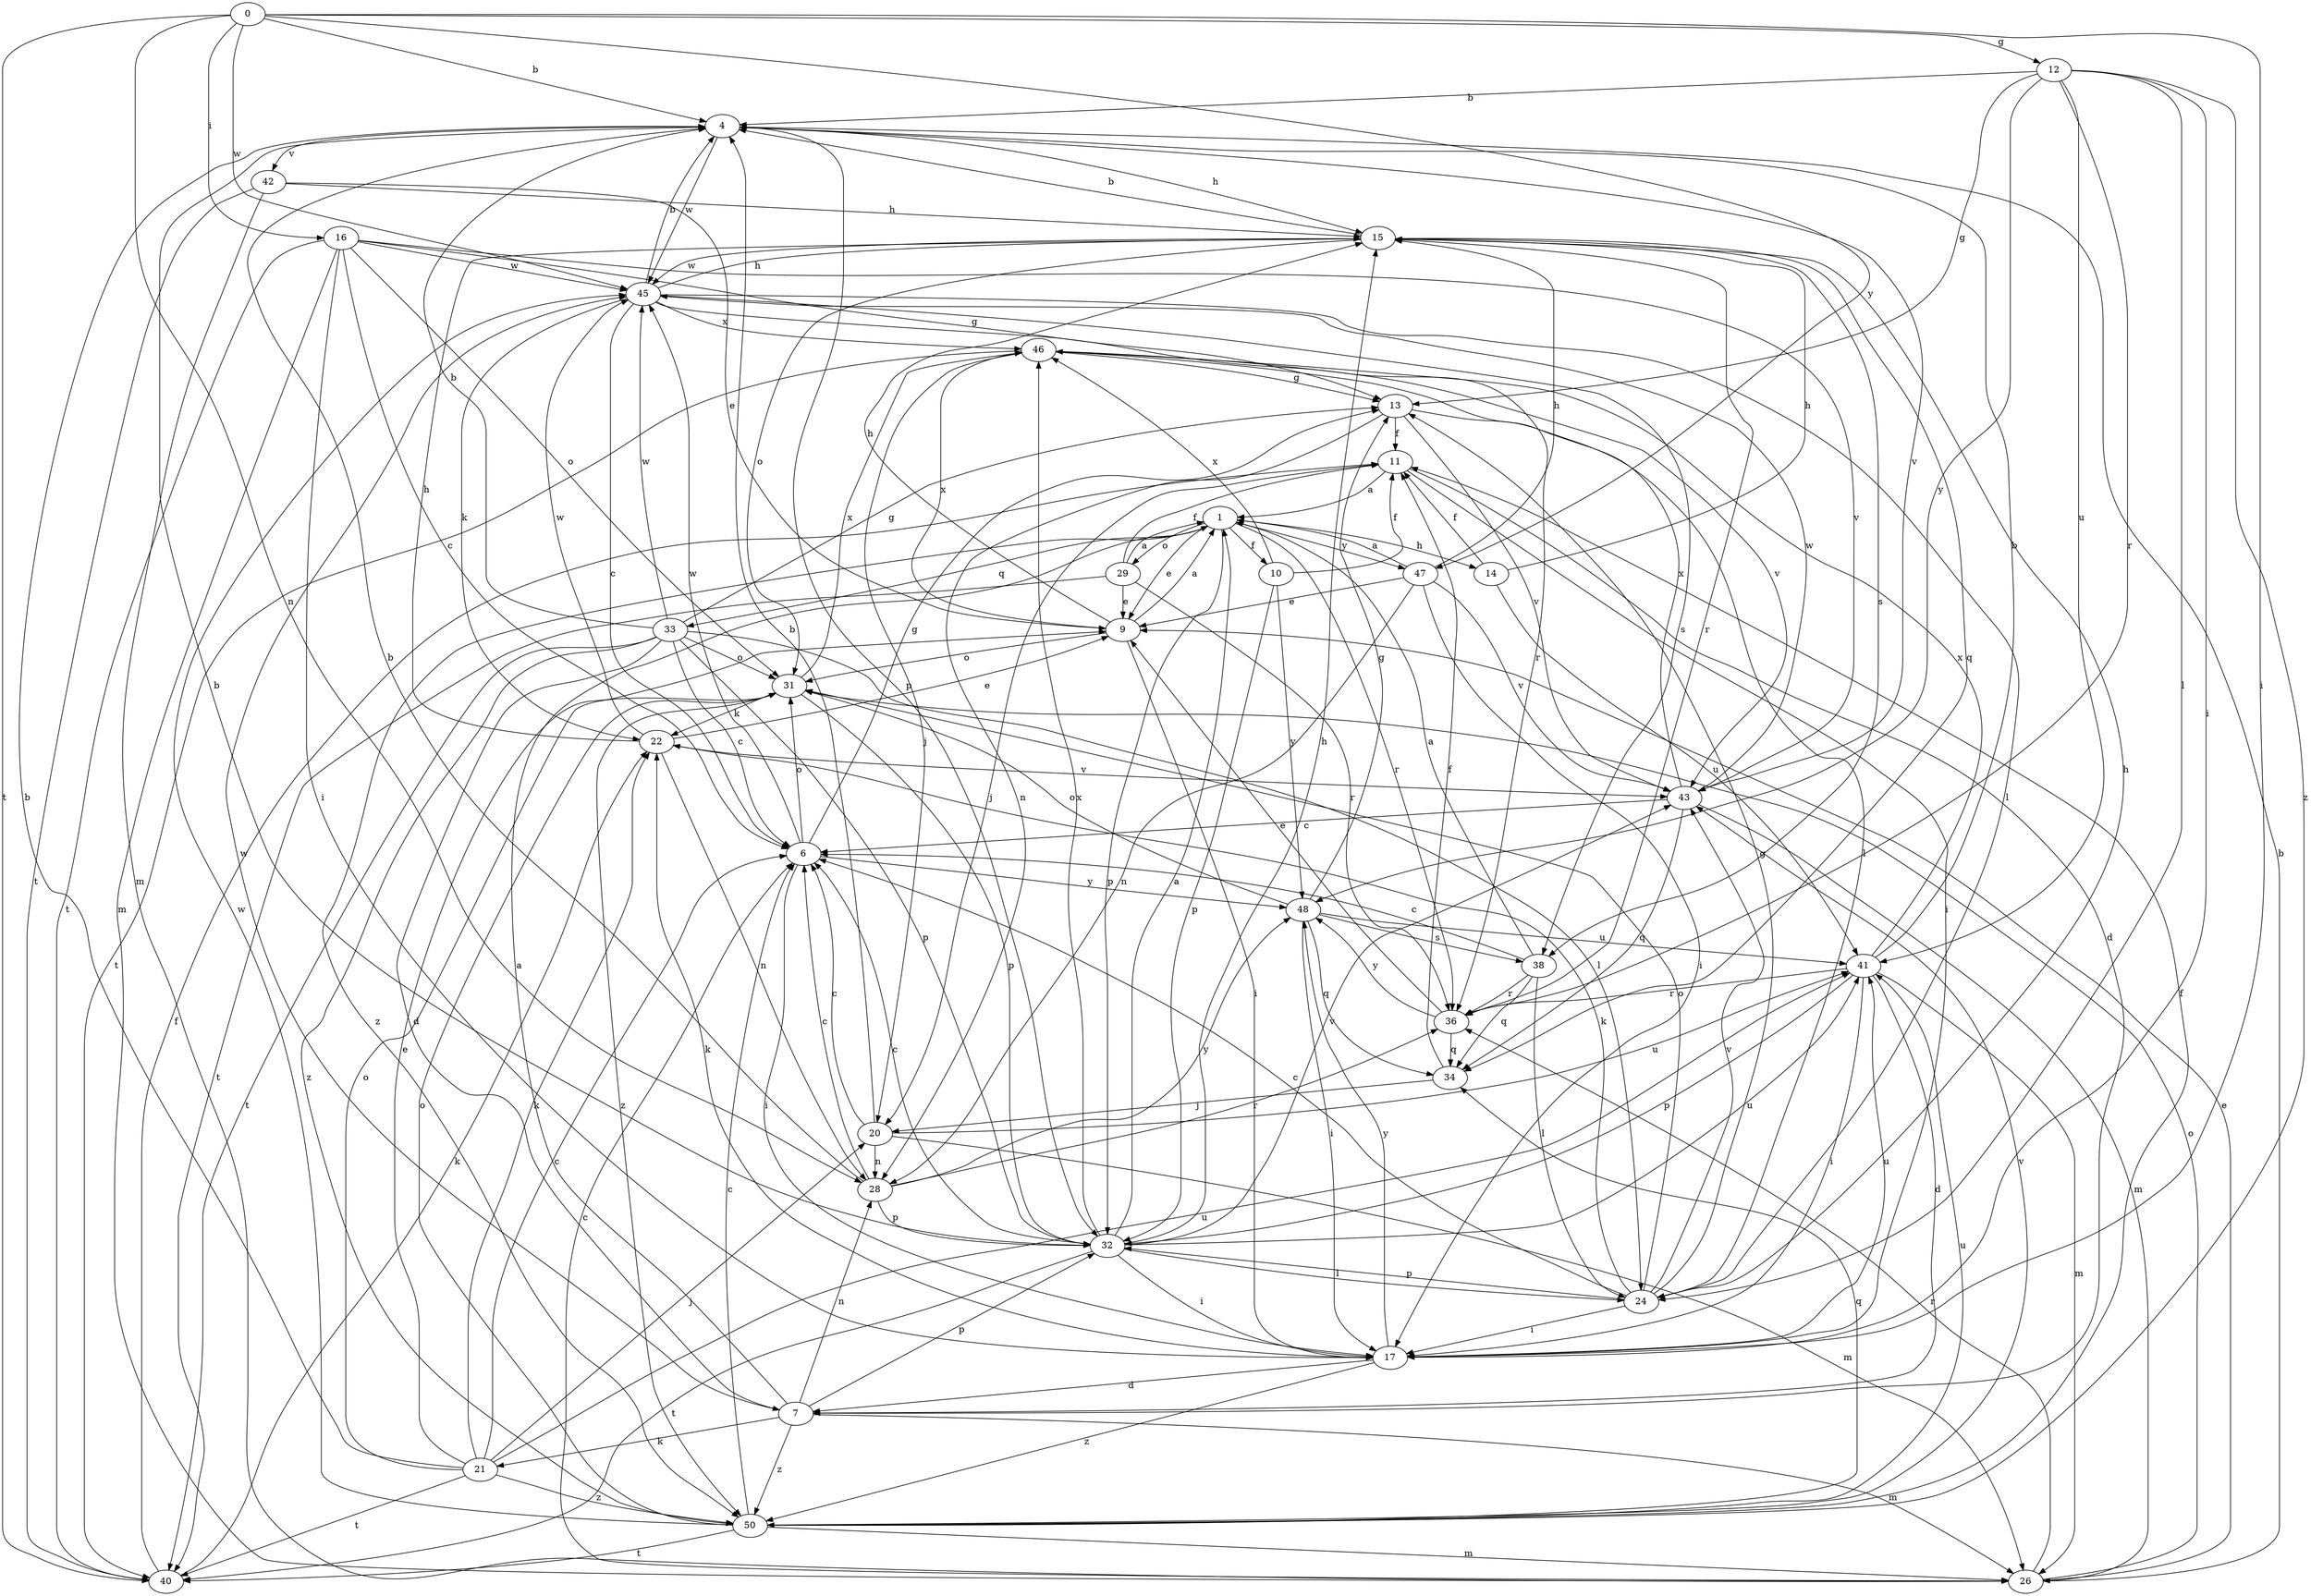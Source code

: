 strict digraph  {
0;
1;
4;
6;
7;
9;
10;
11;
12;
13;
14;
15;
16;
17;
20;
21;
22;
24;
26;
28;
29;
31;
32;
33;
34;
36;
38;
40;
41;
42;
43;
45;
46;
47;
48;
50;
0 -> 4  [label=b];
0 -> 12  [label=g];
0 -> 16  [label=i];
0 -> 17  [label=i];
0 -> 28  [label=n];
0 -> 40  [label=t];
0 -> 45  [label=w];
0 -> 47  [label=y];
1 -> 9  [label=e];
1 -> 10  [label=f];
1 -> 14  [label=h];
1 -> 29  [label=o];
1 -> 32  [label=p];
1 -> 33  [label=q];
1 -> 36  [label=r];
1 -> 47  [label=y];
1 -> 50  [label=z];
4 -> 15  [label=h];
4 -> 32  [label=p];
4 -> 42  [label=v];
4 -> 43  [label=v];
4 -> 45  [label=w];
6 -> 13  [label=g];
6 -> 17  [label=i];
6 -> 31  [label=o];
6 -> 45  [label=w];
6 -> 48  [label=y];
7 -> 1  [label=a];
7 -> 21  [label=k];
7 -> 26  [label=m];
7 -> 28  [label=n];
7 -> 32  [label=p];
7 -> 45  [label=w];
7 -> 50  [label=z];
9 -> 1  [label=a];
9 -> 15  [label=h];
9 -> 17  [label=i];
9 -> 31  [label=o];
9 -> 46  [label=x];
10 -> 11  [label=f];
10 -> 32  [label=p];
10 -> 46  [label=x];
10 -> 48  [label=y];
11 -> 1  [label=a];
11 -> 7  [label=d];
11 -> 17  [label=i];
11 -> 20  [label=j];
12 -> 4  [label=b];
12 -> 13  [label=g];
12 -> 17  [label=i];
12 -> 24  [label=l];
12 -> 36  [label=r];
12 -> 41  [label=u];
12 -> 48  [label=y];
12 -> 50  [label=z];
13 -> 11  [label=f];
13 -> 24  [label=l];
13 -> 28  [label=n];
13 -> 43  [label=v];
14 -> 11  [label=f];
14 -> 15  [label=h];
14 -> 41  [label=u];
15 -> 4  [label=b];
15 -> 31  [label=o];
15 -> 34  [label=q];
15 -> 36  [label=r];
15 -> 38  [label=s];
15 -> 45  [label=w];
16 -> 6  [label=c];
16 -> 13  [label=g];
16 -> 17  [label=i];
16 -> 26  [label=m];
16 -> 31  [label=o];
16 -> 40  [label=t];
16 -> 43  [label=v];
16 -> 45  [label=w];
17 -> 7  [label=d];
17 -> 22  [label=k];
17 -> 41  [label=u];
17 -> 48  [label=y];
17 -> 50  [label=z];
20 -> 4  [label=b];
20 -> 6  [label=c];
20 -> 26  [label=m];
20 -> 28  [label=n];
20 -> 41  [label=u];
21 -> 4  [label=b];
21 -> 6  [label=c];
21 -> 9  [label=e];
21 -> 20  [label=j];
21 -> 22  [label=k];
21 -> 31  [label=o];
21 -> 40  [label=t];
21 -> 41  [label=u];
21 -> 50  [label=z];
22 -> 9  [label=e];
22 -> 15  [label=h];
22 -> 28  [label=n];
22 -> 43  [label=v];
22 -> 45  [label=w];
24 -> 6  [label=c];
24 -> 13  [label=g];
24 -> 15  [label=h];
24 -> 17  [label=i];
24 -> 22  [label=k];
24 -> 31  [label=o];
24 -> 32  [label=p];
24 -> 43  [label=v];
26 -> 4  [label=b];
26 -> 6  [label=c];
26 -> 9  [label=e];
26 -> 31  [label=o];
26 -> 36  [label=r];
28 -> 4  [label=b];
28 -> 6  [label=c];
28 -> 32  [label=p];
28 -> 36  [label=r];
28 -> 48  [label=y];
29 -> 1  [label=a];
29 -> 9  [label=e];
29 -> 11  [label=f];
29 -> 36  [label=r];
29 -> 40  [label=t];
31 -> 22  [label=k];
31 -> 32  [label=p];
31 -> 46  [label=x];
31 -> 50  [label=z];
32 -> 1  [label=a];
32 -> 4  [label=b];
32 -> 6  [label=c];
32 -> 15  [label=h];
32 -> 17  [label=i];
32 -> 24  [label=l];
32 -> 40  [label=t];
32 -> 41  [label=u];
32 -> 43  [label=v];
32 -> 46  [label=x];
33 -> 4  [label=b];
33 -> 6  [label=c];
33 -> 7  [label=d];
33 -> 13  [label=g];
33 -> 24  [label=l];
33 -> 31  [label=o];
33 -> 32  [label=p];
33 -> 40  [label=t];
33 -> 45  [label=w];
33 -> 50  [label=z];
34 -> 11  [label=f];
34 -> 20  [label=j];
36 -> 9  [label=e];
36 -> 34  [label=q];
36 -> 48  [label=y];
38 -> 1  [label=a];
38 -> 6  [label=c];
38 -> 24  [label=l];
38 -> 34  [label=q];
38 -> 36  [label=r];
40 -> 11  [label=f];
40 -> 22  [label=k];
41 -> 4  [label=b];
41 -> 7  [label=d];
41 -> 17  [label=i];
41 -> 26  [label=m];
41 -> 32  [label=p];
41 -> 36  [label=r];
41 -> 46  [label=x];
42 -> 9  [label=e];
42 -> 15  [label=h];
42 -> 26  [label=m];
42 -> 40  [label=t];
43 -> 6  [label=c];
43 -> 26  [label=m];
43 -> 34  [label=q];
43 -> 45  [label=w];
43 -> 46  [label=x];
45 -> 4  [label=b];
45 -> 6  [label=c];
45 -> 15  [label=h];
45 -> 22  [label=k];
45 -> 24  [label=l];
45 -> 36  [label=r];
45 -> 38  [label=s];
45 -> 46  [label=x];
46 -> 13  [label=g];
46 -> 20  [label=j];
46 -> 40  [label=t];
46 -> 43  [label=v];
47 -> 1  [label=a];
47 -> 9  [label=e];
47 -> 15  [label=h];
47 -> 17  [label=i];
47 -> 28  [label=n];
47 -> 43  [label=v];
48 -> 13  [label=g];
48 -> 17  [label=i];
48 -> 31  [label=o];
48 -> 34  [label=q];
48 -> 38  [label=s];
48 -> 41  [label=u];
50 -> 6  [label=c];
50 -> 11  [label=f];
50 -> 26  [label=m];
50 -> 31  [label=o];
50 -> 34  [label=q];
50 -> 40  [label=t];
50 -> 41  [label=u];
50 -> 43  [label=v];
50 -> 45  [label=w];
}
